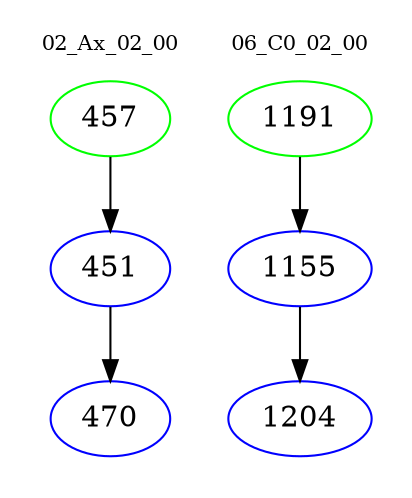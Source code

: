 digraph{
subgraph cluster_0 {
color = white
label = "02_Ax_02_00";
fontsize=10;
T0_457 [label="457", color="green"]
T0_457 -> T0_451 [color="black"]
T0_451 [label="451", color="blue"]
T0_451 -> T0_470 [color="black"]
T0_470 [label="470", color="blue"]
}
subgraph cluster_1 {
color = white
label = "06_C0_02_00";
fontsize=10;
T1_1191 [label="1191", color="green"]
T1_1191 -> T1_1155 [color="black"]
T1_1155 [label="1155", color="blue"]
T1_1155 -> T1_1204 [color="black"]
T1_1204 [label="1204", color="blue"]
}
}

